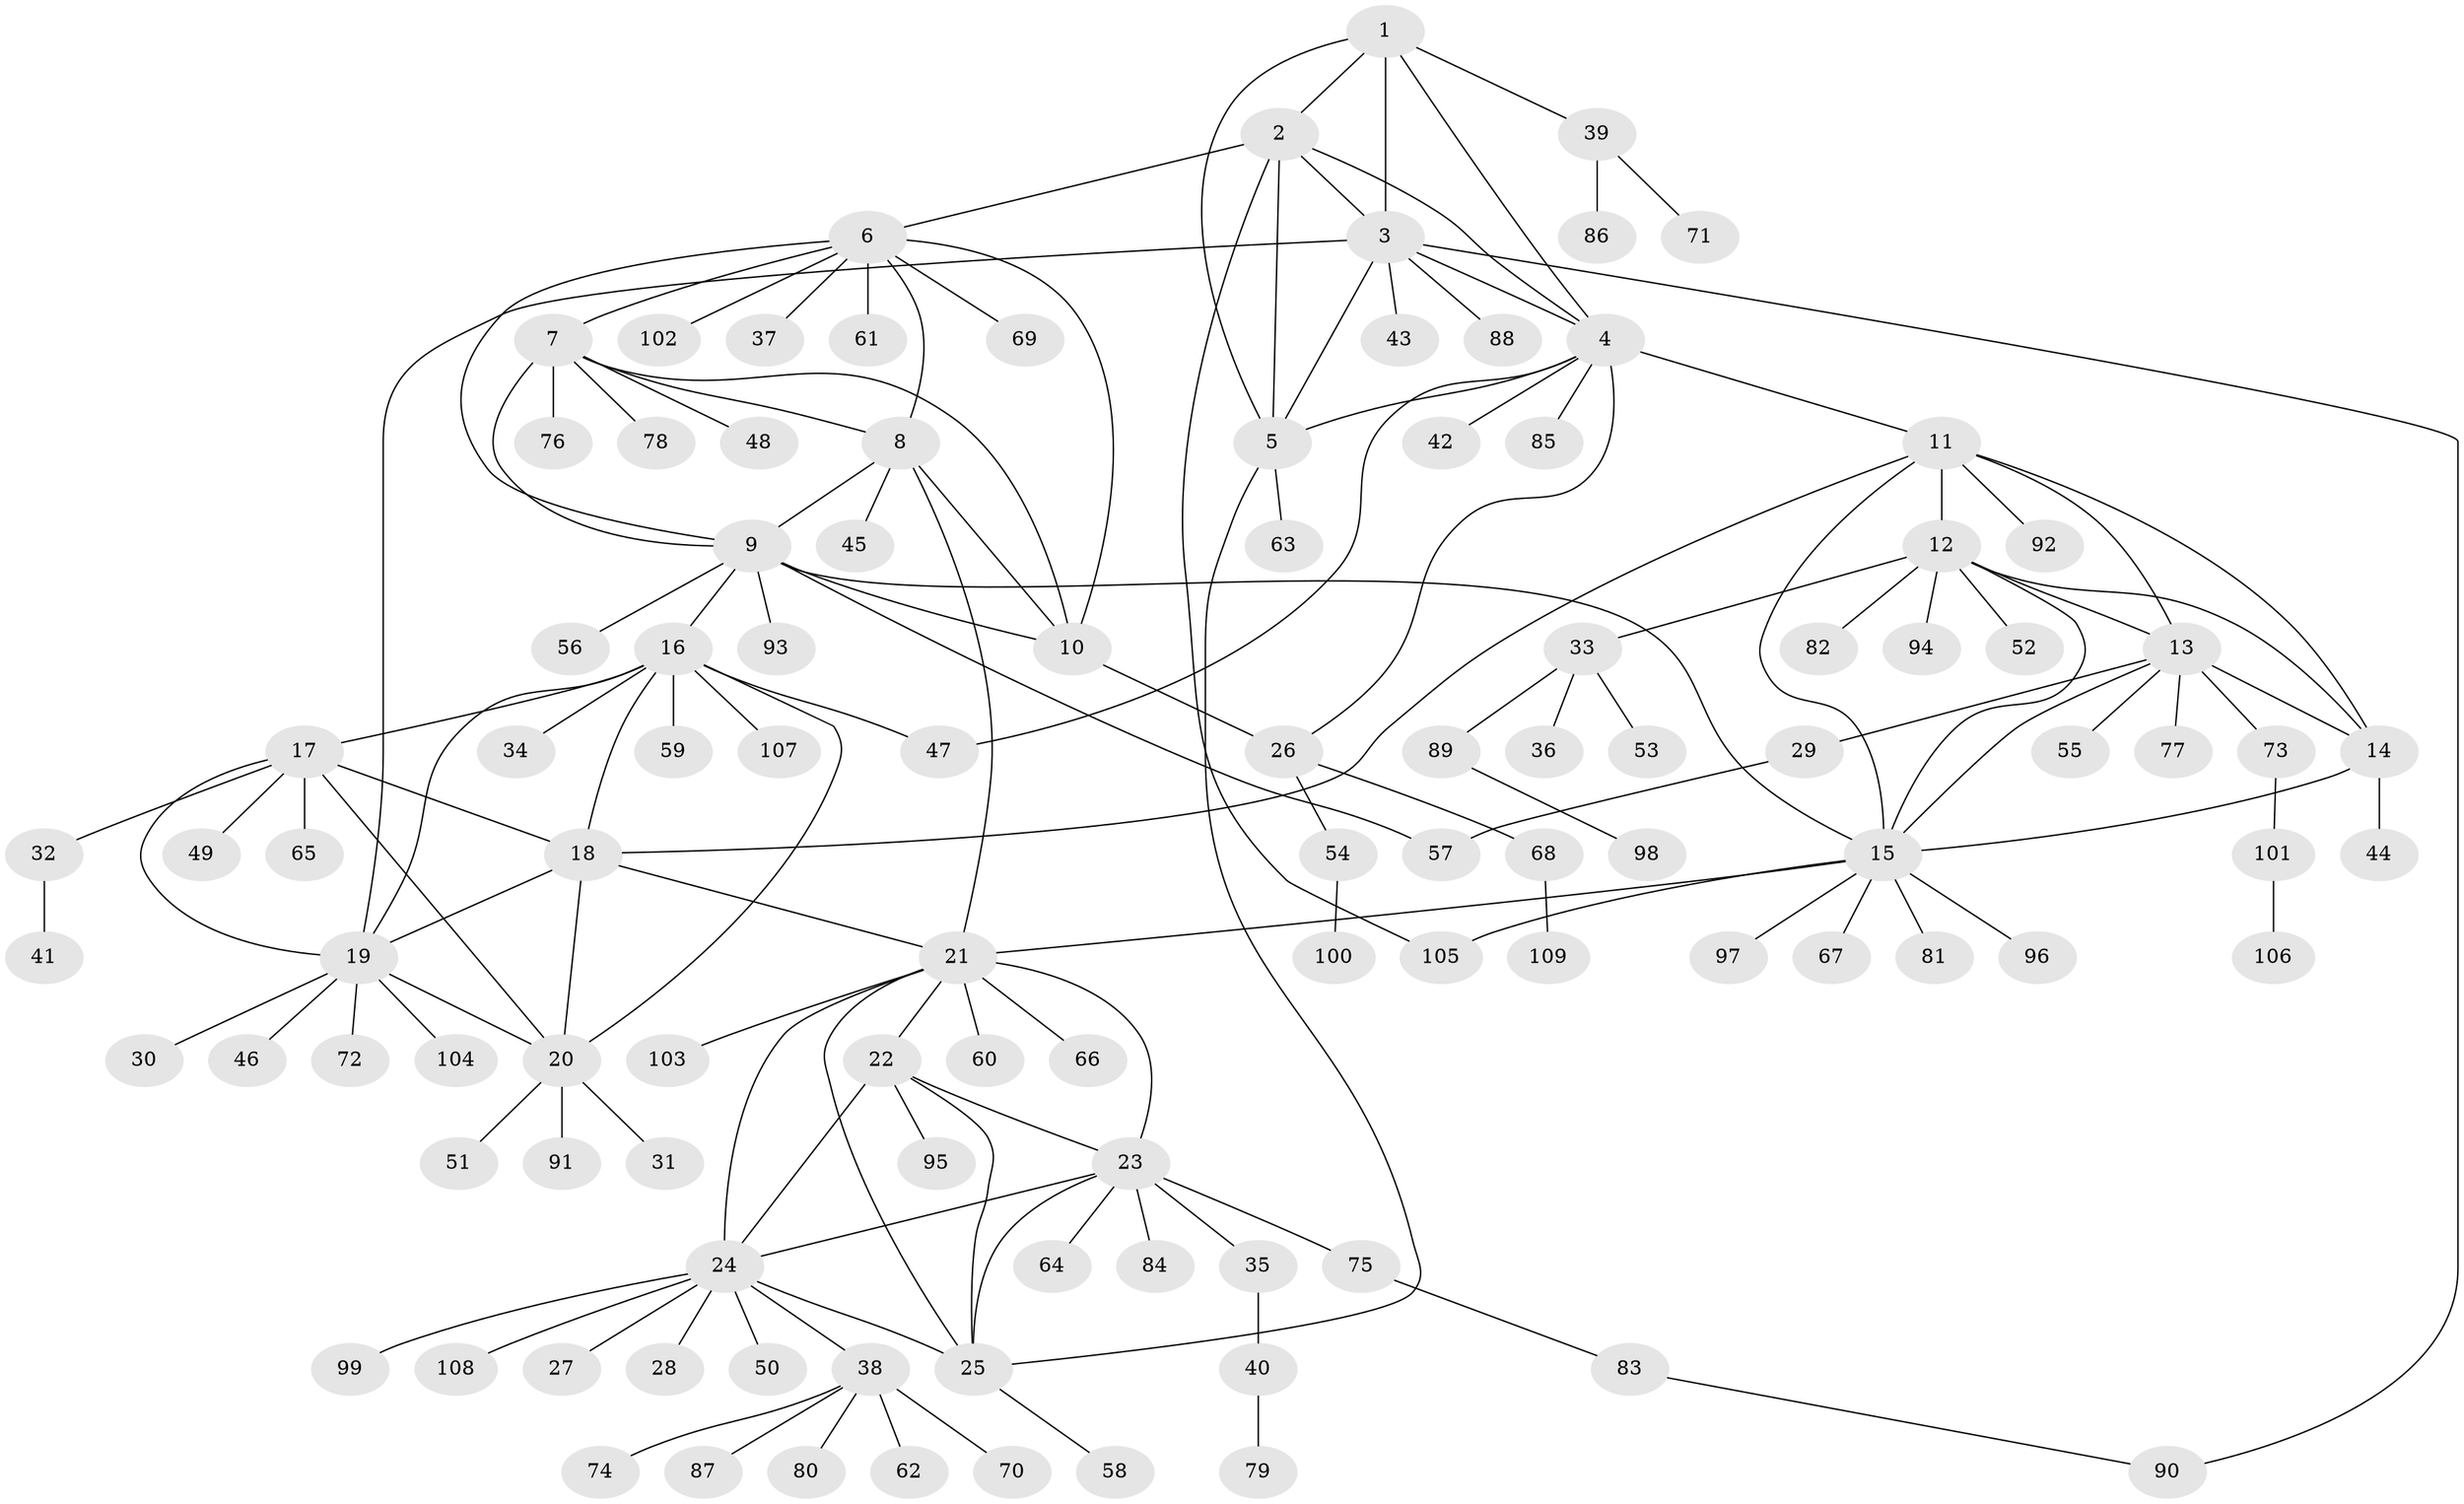 // Generated by graph-tools (version 1.1) at 2025/54/03/09/25 04:54:57]
// undirected, 109 vertices, 149 edges
graph export_dot {
graph [start="1"]
  node [color=gray90,style=filled];
  1;
  2;
  3;
  4;
  5;
  6;
  7;
  8;
  9;
  10;
  11;
  12;
  13;
  14;
  15;
  16;
  17;
  18;
  19;
  20;
  21;
  22;
  23;
  24;
  25;
  26;
  27;
  28;
  29;
  30;
  31;
  32;
  33;
  34;
  35;
  36;
  37;
  38;
  39;
  40;
  41;
  42;
  43;
  44;
  45;
  46;
  47;
  48;
  49;
  50;
  51;
  52;
  53;
  54;
  55;
  56;
  57;
  58;
  59;
  60;
  61;
  62;
  63;
  64;
  65;
  66;
  67;
  68;
  69;
  70;
  71;
  72;
  73;
  74;
  75;
  76;
  77;
  78;
  79;
  80;
  81;
  82;
  83;
  84;
  85;
  86;
  87;
  88;
  89;
  90;
  91;
  92;
  93;
  94;
  95;
  96;
  97;
  98;
  99;
  100;
  101;
  102;
  103;
  104;
  105;
  106;
  107;
  108;
  109;
  1 -- 2;
  1 -- 3;
  1 -- 4;
  1 -- 5;
  1 -- 39;
  2 -- 3;
  2 -- 4;
  2 -- 5;
  2 -- 6;
  2 -- 105;
  3 -- 4;
  3 -- 5;
  3 -- 19;
  3 -- 43;
  3 -- 88;
  3 -- 90;
  4 -- 5;
  4 -- 11;
  4 -- 26;
  4 -- 42;
  4 -- 47;
  4 -- 85;
  5 -- 25;
  5 -- 63;
  6 -- 7;
  6 -- 8;
  6 -- 9;
  6 -- 10;
  6 -- 37;
  6 -- 61;
  6 -- 69;
  6 -- 102;
  7 -- 8;
  7 -- 9;
  7 -- 10;
  7 -- 48;
  7 -- 76;
  7 -- 78;
  8 -- 9;
  8 -- 10;
  8 -- 21;
  8 -- 45;
  9 -- 10;
  9 -- 15;
  9 -- 16;
  9 -- 56;
  9 -- 57;
  9 -- 93;
  10 -- 26;
  11 -- 12;
  11 -- 13;
  11 -- 14;
  11 -- 15;
  11 -- 18;
  11 -- 92;
  12 -- 13;
  12 -- 14;
  12 -- 15;
  12 -- 33;
  12 -- 52;
  12 -- 82;
  12 -- 94;
  13 -- 14;
  13 -- 15;
  13 -- 29;
  13 -- 55;
  13 -- 73;
  13 -- 77;
  14 -- 15;
  14 -- 44;
  15 -- 21;
  15 -- 67;
  15 -- 81;
  15 -- 96;
  15 -- 97;
  15 -- 105;
  16 -- 17;
  16 -- 18;
  16 -- 19;
  16 -- 20;
  16 -- 34;
  16 -- 47;
  16 -- 59;
  16 -- 107;
  17 -- 18;
  17 -- 19;
  17 -- 20;
  17 -- 32;
  17 -- 49;
  17 -- 65;
  18 -- 19;
  18 -- 20;
  18 -- 21;
  19 -- 20;
  19 -- 30;
  19 -- 46;
  19 -- 72;
  19 -- 104;
  20 -- 31;
  20 -- 51;
  20 -- 91;
  21 -- 22;
  21 -- 23;
  21 -- 24;
  21 -- 25;
  21 -- 60;
  21 -- 66;
  21 -- 103;
  22 -- 23;
  22 -- 24;
  22 -- 25;
  22 -- 95;
  23 -- 24;
  23 -- 25;
  23 -- 35;
  23 -- 64;
  23 -- 75;
  23 -- 84;
  24 -- 25;
  24 -- 27;
  24 -- 28;
  24 -- 38;
  24 -- 50;
  24 -- 99;
  24 -- 108;
  25 -- 58;
  26 -- 54;
  26 -- 68;
  29 -- 57;
  32 -- 41;
  33 -- 36;
  33 -- 53;
  33 -- 89;
  35 -- 40;
  38 -- 62;
  38 -- 70;
  38 -- 74;
  38 -- 80;
  38 -- 87;
  39 -- 71;
  39 -- 86;
  40 -- 79;
  54 -- 100;
  68 -- 109;
  73 -- 101;
  75 -- 83;
  83 -- 90;
  89 -- 98;
  101 -- 106;
}
